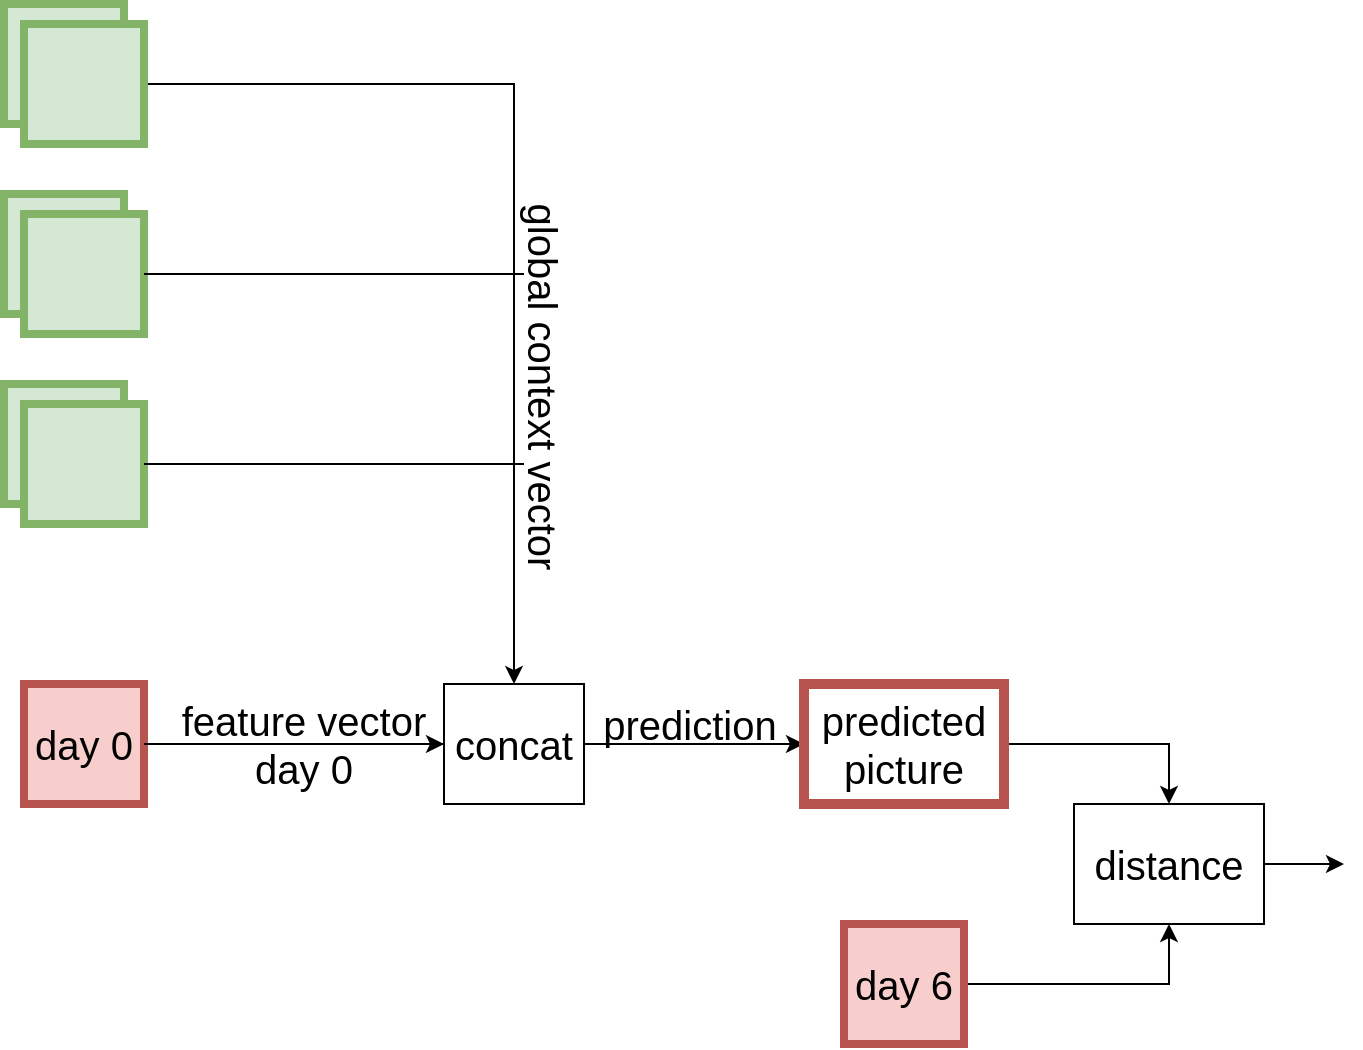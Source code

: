<mxfile version="11.0.7" type="device"><diagram id="3YgThkYbq3kzsabTnj2f" name="Page-1"><mxGraphModel dx="1038" dy="550" grid="1" gridSize="10" guides="1" tooltips="1" connect="1" arrows="1" fold="1" page="1" pageScale="1" pageWidth="827" pageHeight="1169" math="0" shadow="0"><root><mxCell id="0"/><mxCell id="1" parent="0"/><mxCell id="VFIC_xumiqxt_rvw1rjo-1" value="" style="rounded=0;whiteSpace=wrap;html=1;fillColor=#d5e8d4;strokeColor=#82b366;strokeWidth=4;" parent="1" vertex="1"><mxGeometry x="70" y="70" width="60" height="60" as="geometry"/></mxCell><mxCell id="VFIC_xumiqxt_rvw1rjo-41" style="edgeStyle=orthogonalEdgeStyle;rounded=0;orthogonalLoop=1;jettySize=auto;html=1;entryX=0.5;entryY=0;entryDx=0;entryDy=0;startArrow=none;startFill=0;endArrow=classic;endFill=1;exitX=1;exitY=0.5;exitDx=0;exitDy=0;" parent="1" source="VFIC_xumiqxt_rvw1rjo-2" target="VFIC_xumiqxt_rvw1rjo-27" edge="1"><mxGeometry relative="1" as="geometry"><mxPoint x="150" y="110" as="sourcePoint"/></mxGeometry></mxCell><mxCell id="VFIC_xumiqxt_rvw1rjo-2" value="" style="rounded=0;whiteSpace=wrap;html=1;fillColor=#d5e8d4;strokeColor=#82b366;strokeWidth=4;" parent="1" vertex="1"><mxGeometry x="80" y="80" width="60" height="60" as="geometry"/></mxCell><mxCell id="VFIC_xumiqxt_rvw1rjo-3" value="" style="rounded=0;whiteSpace=wrap;html=1;fillColor=#d5e8d4;strokeColor=#82b366;strokeWidth=4;" parent="1" vertex="1"><mxGeometry x="70" y="165" width="60" height="60" as="geometry"/></mxCell><mxCell id="VFIC_xumiqxt_rvw1rjo-4" value="" style="rounded=0;whiteSpace=wrap;html=1;fillColor=#d5e8d4;strokeColor=#82b366;strokeWidth=4;" parent="1" vertex="1"><mxGeometry x="80" y="175" width="60" height="60" as="geometry"/></mxCell><mxCell id="VFIC_xumiqxt_rvw1rjo-5" value="" style="rounded=0;whiteSpace=wrap;html=1;fillColor=#d5e8d4;strokeColor=#82b366;strokeWidth=4;" parent="1" vertex="1"><mxGeometry x="70" y="260" width="60" height="60" as="geometry"/></mxCell><mxCell id="VFIC_xumiqxt_rvw1rjo-6" value="" style="rounded=0;whiteSpace=wrap;html=1;fillColor=#d5e8d4;strokeColor=#82b366;strokeWidth=4;" parent="1" vertex="1"><mxGeometry x="80" y="270" width="60" height="60" as="geometry"/></mxCell><mxCell id="VFIC_xumiqxt_rvw1rjo-39" style="edgeStyle=orthogonalEdgeStyle;rounded=0;orthogonalLoop=1;jettySize=auto;html=1;exitX=1;exitY=0.5;exitDx=0;exitDy=0;entryX=0;entryY=0.5;entryDx=0;entryDy=0;endArrow=classic;endFill=1;startArrow=none;startFill=0;" parent="1" source="VFIC_xumiqxt_rvw1rjo-8" target="VFIC_xumiqxt_rvw1rjo-27" edge="1"><mxGeometry relative="1" as="geometry"/></mxCell><mxCell id="VFIC_xumiqxt_rvw1rjo-8" value="&lt;font style=&quot;font-size: 20px&quot;&gt;day 0&lt;br&gt;&lt;/font&gt;" style="rounded=0;whiteSpace=wrap;html=1;fillColor=#f8cecc;strokeColor=#b85450;strokeWidth=4;" parent="1" vertex="1"><mxGeometry x="80" y="410" width="60" height="60" as="geometry"/></mxCell><mxCell id="VFIC_xumiqxt_rvw1rjo-13" value="" style="endArrow=none;html=1;entryX=1;entryY=0.5;entryDx=0;entryDy=0;" parent="1" target="VFIC_xumiqxt_rvw1rjo-4" edge="1"><mxGeometry width="50" height="50" relative="1" as="geometry"><mxPoint x="330" y="205" as="sourcePoint"/><mxPoint x="160" y="205" as="targetPoint"/></mxGeometry></mxCell><mxCell id="VFIC_xumiqxt_rvw1rjo-15" value="" style="endArrow=none;html=1;entryX=1;entryY=0.5;entryDx=0;entryDy=0;" parent="1" target="VFIC_xumiqxt_rvw1rjo-6" edge="1"><mxGeometry width="50" height="50" relative="1" as="geometry"><mxPoint x="330" y="300" as="sourcePoint"/><mxPoint x="145" y="300" as="targetPoint"/></mxGeometry></mxCell><mxCell id="VFIC_xumiqxt_rvw1rjo-16" value="" style="endArrow=none;html=1;entryX=1;entryY=0.5;entryDx=0;entryDy=0;" parent="1" target="VFIC_xumiqxt_rvw1rjo-8" edge="1"><mxGeometry width="50" height="50" relative="1" as="geometry"><mxPoint x="340" y="440" as="sourcePoint"/><mxPoint x="120" y="490" as="targetPoint"/></mxGeometry></mxCell><mxCell id="VFIC_xumiqxt_rvw1rjo-23" value="&lt;font style=&quot;font-size: 20px&quot;&gt;feature vector day 0&lt;/font&gt;" style="text;html=1;strokeColor=none;fillColor=none;align=center;verticalAlign=middle;whiteSpace=wrap;rounded=0;" parent="1" vertex="1"><mxGeometry x="150" y="430" width="140" height="20" as="geometry"/></mxCell><mxCell id="VFIC_xumiqxt_rvw1rjo-24" value="&lt;font style=&quot;font-size: 20px&quot;&gt;global context vector&lt;/font&gt;&lt;br&gt;" style="text;html=1;strokeColor=none;fillColor=none;align=center;verticalAlign=middle;whiteSpace=wrap;rounded=0;rotation=90;" parent="1" vertex="1"><mxGeometry x="217.5" y="251" width="245" height="20" as="geometry"/></mxCell><mxCell id="VFIC_xumiqxt_rvw1rjo-44" style="edgeStyle=orthogonalEdgeStyle;rounded=0;orthogonalLoop=1;jettySize=auto;html=1;exitX=1;exitY=0.5;exitDx=0;exitDy=0;entryX=0;entryY=0.5;entryDx=0;entryDy=0;startArrow=none;startFill=0;endArrow=classic;endFill=1;" parent="1" source="VFIC_xumiqxt_rvw1rjo-27" target="VFIC_xumiqxt_rvw1rjo-30" edge="1"><mxGeometry relative="1" as="geometry"/></mxCell><mxCell id="VFIC_xumiqxt_rvw1rjo-27" value="&lt;span style=&quot;font-size: 20px&quot;&gt;concat&lt;/span&gt;" style="rounded=0;whiteSpace=wrap;html=1;" parent="1" vertex="1"><mxGeometry x="290" y="410" width="70" height="60" as="geometry"/></mxCell><mxCell id="VFIC_xumiqxt_rvw1rjo-37" style="edgeStyle=orthogonalEdgeStyle;rounded=0;orthogonalLoop=1;jettySize=auto;html=1;exitX=1;exitY=0.5;exitDx=0;exitDy=0;entryX=0.5;entryY=0;entryDx=0;entryDy=0;endArrow=classic;endFill=1;" parent="1" source="VFIC_xumiqxt_rvw1rjo-30" target="VFIC_xumiqxt_rvw1rjo-36" edge="1"><mxGeometry relative="1" as="geometry"/></mxCell><mxCell id="VFIC_xumiqxt_rvw1rjo-30" value="&lt;span style=&quot;font-size: 20px&quot;&gt;predicted picture&lt;/span&gt;" style="rounded=0;whiteSpace=wrap;html=1;fillColor=#FFFFFF;strokeColor=#b85450;strokeWidth=5;" parent="1" vertex="1"><mxGeometry x="470" y="410" width="100" height="60" as="geometry"/></mxCell><mxCell id="VFIC_xumiqxt_rvw1rjo-38" style="edgeStyle=orthogonalEdgeStyle;rounded=0;orthogonalLoop=1;jettySize=auto;html=1;exitX=1;exitY=0.5;exitDx=0;exitDy=0;entryX=0.5;entryY=1;entryDx=0;entryDy=0;endArrow=classic;endFill=1;" parent="1" source="VFIC_xumiqxt_rvw1rjo-31" target="VFIC_xumiqxt_rvw1rjo-36" edge="1"><mxGeometry relative="1" as="geometry"/></mxCell><mxCell id="VFIC_xumiqxt_rvw1rjo-31" value="&lt;font style=&quot;font-size: 20px&quot;&gt;day 6&lt;/font&gt;" style="rounded=0;whiteSpace=wrap;html=1;fillColor=#f8cecc;strokeColor=#b85450;strokeWidth=4;" parent="1" vertex="1"><mxGeometry x="490" y="530" width="60" height="60" as="geometry"/></mxCell><mxCell id="VFIC_xumiqxt_rvw1rjo-36" value="&lt;span style=&quot;font-size: 20px&quot;&gt;distance&lt;/span&gt;" style="rounded=0;whiteSpace=wrap;html=1;" parent="1" vertex="1"><mxGeometry x="605" y="470" width="95" height="60" as="geometry"/></mxCell><mxCell id="VFIC_xumiqxt_rvw1rjo-43" value="&lt;font style=&quot;font-size: 20px&quot;&gt;prediction&lt;/font&gt;" style="text;html=1;strokeColor=none;fillColor=none;align=center;verticalAlign=middle;whiteSpace=wrap;rounded=0;" parent="1" vertex="1"><mxGeometry x="362.5" y="420" width="100" height="20" as="geometry"/></mxCell><mxCell id="VFIC_xumiqxt_rvw1rjo-45" value="" style="endArrow=classic;html=1;exitX=1;exitY=0.5;exitDx=0;exitDy=0;" parent="1" source="VFIC_xumiqxt_rvw1rjo-36" edge="1"><mxGeometry width="50" height="50" relative="1" as="geometry"><mxPoint x="70" y="660" as="sourcePoint"/><mxPoint x="740" y="500" as="targetPoint"/></mxGeometry></mxCell></root></mxGraphModel></diagram><diagram name="Copy of Page-1" id="ef-edrRaP3L0Wd9kn8tx"><mxGraphModel dx="1010" dy="550" grid="1" gridSize="10" guides="1" tooltips="1" connect="1" arrows="1" fold="1" page="1" pageScale="1" pageWidth="827" pageHeight="1169" math="0" shadow="0"><root><mxCell id="HzVwzIG55QECCnLGwMGy-0"/><mxCell id="HzVwzIG55QECCnLGwMGy-1" parent="HzVwzIG55QECCnLGwMGy-0"/><mxCell id="HzVwzIG55QECCnLGwMGy-2" value="&lt;font style=&quot;font-size: 18px&quot;&gt;post&lt;sub&gt;i&lt;/sub&gt;&lt;/font&gt;" style="rounded=0;whiteSpace=wrap;html=1;fillColor=#d5e8d4;strokeColor=#82b366;strokeWidth=4;" parent="HzVwzIG55QECCnLGwMGy-1" vertex="1"><mxGeometry x="70" y="240" width="60" height="60" as="geometry"/></mxCell><mxCell id="HzVwzIG55QECCnLGwMGy-3" style="edgeStyle=orthogonalEdgeStyle;rounded=0;orthogonalLoop=1;jettySize=auto;html=1;entryX=0.5;entryY=0;entryDx=0;entryDy=0;startArrow=none;startFill=0;endArrow=classic;endFill=1;exitX=1;exitY=0.5;exitDx=0;exitDy=0;" parent="HzVwzIG55QECCnLGwMGy-1" source="HzVwzIG55QECCnLGwMGy-4" target="HzVwzIG55QECCnLGwMGy-17" edge="1"><mxGeometry relative="1" as="geometry"><mxPoint x="150" y="110" as="sourcePoint"/><Array as="points"><mxPoint x="130" y="240"/><mxPoint x="330" y="240"/><mxPoint x="330" y="330"/></Array></mxGeometry></mxCell><mxCell id="HzVwzIG55QECCnLGwMGy-4" value="&lt;font style=&quot;font-size: 18px&quot;&gt;pre&lt;sub&gt;i&lt;/sub&gt;&lt;/font&gt;" style="rounded=0;whiteSpace=wrap;html=1;fillColor=#d5e8d4;strokeColor=#82b366;strokeWidth=4;" parent="HzVwzIG55QECCnLGwMGy-1" vertex="1"><mxGeometry x="70" y="180" width="60" height="60" as="geometry"/></mxCell><mxCell id="HzVwzIG55QECCnLGwMGy-9" style="edgeStyle=orthogonalEdgeStyle;rounded=0;orthogonalLoop=1;jettySize=auto;html=1;exitX=1;exitY=0.5;exitDx=0;exitDy=0;entryX=0;entryY=0.5;entryDx=0;entryDy=0;endArrow=classic;endFill=1;startArrow=none;startFill=0;" parent="HzVwzIG55QECCnLGwMGy-1" source="HzVwzIG55QECCnLGwMGy-10" target="HzVwzIG55QECCnLGwMGy-17" edge="1"><mxGeometry relative="1" as="geometry"/></mxCell><mxCell id="HzVwzIG55QECCnLGwMGy-10" value="&lt;font style=&quot;font-size: 20px&quot;&gt;day 0&lt;br&gt;&lt;/font&gt;" style="rounded=0;whiteSpace=wrap;html=1;fillColor=#f8cecc;strokeColor=#b85450;strokeWidth=4;" parent="HzVwzIG55QECCnLGwMGy-1" vertex="1"><mxGeometry x="70" y="330" width="60" height="60" as="geometry"/></mxCell><mxCell id="HzVwzIG55QECCnLGwMGy-13" value="" style="endArrow=none;html=1;entryX=1;entryY=0.5;entryDx=0;entryDy=0;" parent="HzVwzIG55QECCnLGwMGy-1" target="HzVwzIG55QECCnLGwMGy-10" edge="1"><mxGeometry width="50" height="50" relative="1" as="geometry"><mxPoint x="340" y="360" as="sourcePoint"/><mxPoint x="120" y="410" as="targetPoint"/></mxGeometry></mxCell><mxCell id="HzVwzIG55QECCnLGwMGy-14" value="&lt;font style=&quot;font-size: 20px&quot;&gt;feature vector day 1&lt;/font&gt;" style="text;html=1;strokeColor=none;fillColor=none;align=center;verticalAlign=middle;whiteSpace=wrap;rounded=0;" parent="HzVwzIG55QECCnLGwMGy-1" vertex="1"><mxGeometry x="150" y="350" width="140" height="20" as="geometry"/></mxCell><mxCell id="HzVwzIG55QECCnLGwMGy-15" value="&lt;font style=&quot;font-size: 20px&quot;&gt;global context&lt;/font&gt;&lt;br&gt;" style="text;html=1;strokeColor=none;fillColor=none;align=center;verticalAlign=middle;whiteSpace=wrap;rounded=0;rotation=0;" parent="HzVwzIG55QECCnLGwMGy-1" vertex="1"><mxGeometry x="90" y="215" width="245" height="20" as="geometry"/></mxCell><mxCell id="HzVwzIG55QECCnLGwMGy-16" style="edgeStyle=orthogonalEdgeStyle;rounded=0;orthogonalLoop=1;jettySize=auto;html=1;exitX=1;exitY=0.5;exitDx=0;exitDy=0;entryX=0;entryY=0.5;entryDx=0;entryDy=0;startArrow=none;startFill=0;endArrow=classic;endFill=1;" parent="HzVwzIG55QECCnLGwMGy-1" source="HzVwzIG55QECCnLGwMGy-17" target="HzVwzIG55QECCnLGwMGy-19" edge="1"><mxGeometry relative="1" as="geometry"/></mxCell><mxCell id="HzVwzIG55QECCnLGwMGy-17" value="&lt;span style=&quot;font-size: 20px&quot;&gt;concat&lt;/span&gt;" style="rounded=0;whiteSpace=wrap;html=1;" parent="HzVwzIG55QECCnLGwMGy-1" vertex="1"><mxGeometry x="290" y="330" width="70" height="60" as="geometry"/></mxCell><mxCell id="HzVwzIG55QECCnLGwMGy-18" style="edgeStyle=orthogonalEdgeStyle;rounded=0;orthogonalLoop=1;jettySize=auto;html=1;exitX=1;exitY=0.5;exitDx=0;exitDy=0;entryX=0.5;entryY=0;entryDx=0;entryDy=0;endArrow=classic;endFill=1;" parent="HzVwzIG55QECCnLGwMGy-1" source="HzVwzIG55QECCnLGwMGy-19" target="HzVwzIG55QECCnLGwMGy-22" edge="1"><mxGeometry relative="1" as="geometry"/></mxCell><mxCell id="HzVwzIG55QECCnLGwMGy-19" value="&lt;span style=&quot;font-size: 20px&quot;&gt;predicted picture&lt;/span&gt;" style="rounded=0;whiteSpace=wrap;html=1;fillColor=#FFFFFF;strokeColor=#b85450;strokeWidth=5;" parent="HzVwzIG55QECCnLGwMGy-1" vertex="1"><mxGeometry x="470" y="330" width="100" height="60" as="geometry"/></mxCell><mxCell id="HzVwzIG55QECCnLGwMGy-22" value="&lt;span style=&quot;font-size: 20px&quot;&gt;distance&lt;/span&gt;" style="rounded=0;whiteSpace=wrap;html=1;" parent="HzVwzIG55QECCnLGwMGy-1" vertex="1"><mxGeometry x="605" y="410" width="95" height="60" as="geometry"/></mxCell><mxCell id="HzVwzIG55QECCnLGwMGy-23" value="&lt;font style=&quot;font-size: 20px&quot;&gt;prediction&lt;/font&gt;" style="text;html=1;strokeColor=none;fillColor=none;align=center;verticalAlign=middle;whiteSpace=wrap;rounded=0;" parent="HzVwzIG55QECCnLGwMGy-1" vertex="1"><mxGeometry x="362.5" y="340" width="100" height="20" as="geometry"/></mxCell><mxCell id="HzVwzIG55QECCnLGwMGy-24" value="" style="endArrow=classic;html=1;exitX=1;exitY=0.5;exitDx=0;exitDy=0;" parent="HzVwzIG55QECCnLGwMGy-1" source="HzVwzIG55QECCnLGwMGy-22" edge="1"><mxGeometry width="50" height="50" relative="1" as="geometry"><mxPoint x="70" y="660" as="sourcePoint"/><mxPoint x="760" y="440" as="targetPoint"/></mxGeometry></mxCell><mxCell id="HzVwzIG55QECCnLGwMGy-68" value="" style="group" parent="HzVwzIG55QECCnLGwMGy-1" vertex="1" connectable="0"><mxGeometry x="70" y="470" width="505" height="360" as="geometry"/></mxCell><mxCell id="HzVwzIG55QECCnLGwMGy-52" value="&lt;font style=&quot;font-size: 18px&quot;&gt;post&lt;/font&gt;" style="rounded=0;whiteSpace=wrap;html=1;fillColor=#d5e8d4;strokeColor=#82b366;strokeWidth=4;" parent="HzVwzIG55QECCnLGwMGy-68" vertex="1"><mxGeometry y="60" width="60" height="60" as="geometry"/></mxCell><mxCell id="HzVwzIG55QECCnLGwMGy-55" value="&lt;span&gt;&lt;font style=&quot;font-size: 18px&quot;&gt;pre&lt;/font&gt;&lt;/span&gt;" style="rounded=0;whiteSpace=wrap;html=1;fillColor=#d5e8d4;strokeColor=#82b366;strokeWidth=4;" parent="HzVwzIG55QECCnLGwMGy-68" vertex="1"><mxGeometry y="135" width="60" height="60" as="geometry"/></mxCell><mxCell id="HzVwzIG55QECCnLGwMGy-56" value="&lt;span&gt;&lt;font style=&quot;font-size: 18px&quot;&gt;post&lt;/font&gt;&lt;/span&gt;" style="rounded=0;whiteSpace=wrap;html=1;fillColor=#d5e8d4;strokeColor=#82b366;strokeWidth=4;" parent="HzVwzIG55QECCnLGwMGy-68" vertex="1"><mxGeometry y="195" width="60" height="60" as="geometry"/></mxCell><mxCell id="HzVwzIG55QECCnLGwMGy-58" value="&lt;font style=&quot;font-size: 20px&quot;&gt;day 6&lt;br&gt;&lt;/font&gt;" style="rounded=0;whiteSpace=wrap;html=1;fillColor=#f8cecc;strokeColor=#b85450;strokeWidth=4;" parent="HzVwzIG55QECCnLGwMGy-68" vertex="1"><mxGeometry y="300" width="60" height="60" as="geometry"/></mxCell><mxCell id="HzVwzIG55QECCnLGwMGy-59" value="" style="endArrow=none;html=1;entryX=1;entryY=0.5;entryDx=0;entryDy=0;" parent="HzVwzIG55QECCnLGwMGy-68" target="HzVwzIG55QECCnLGwMGy-58" edge="1"><mxGeometry width="50" height="50" relative="1" as="geometry"><mxPoint x="270" y="330" as="sourcePoint"/><mxPoint x="50" y="380" as="targetPoint"/></mxGeometry></mxCell><mxCell id="HzVwzIG55QECCnLGwMGy-60" value="&lt;font style=&quot;font-size: 20px&quot;&gt;feature vector day 1&lt;/font&gt;" style="text;html=1;strokeColor=none;fillColor=none;align=center;verticalAlign=middle;whiteSpace=wrap;rounded=0;" parent="HzVwzIG55QECCnLGwMGy-68" vertex="1"><mxGeometry x="80" y="320" width="140" height="20" as="geometry"/></mxCell><mxCell id="HzVwzIG55QECCnLGwMGy-61" value="&lt;font style=&quot;font-size: 20px&quot;&gt;global context&lt;/font&gt;&lt;br&gt;" style="text;html=1;strokeColor=none;fillColor=none;align=center;verticalAlign=middle;whiteSpace=wrap;rounded=0;rotation=90;" parent="HzVwzIG55QECCnLGwMGy-68" vertex="1"><mxGeometry x="150" y="175" width="245" height="20" as="geometry"/></mxCell><mxCell id="HzVwzIG55QECCnLGwMGy-63" value="&lt;span style=&quot;font-size: 20px&quot;&gt;concat&lt;/span&gt;" style="rounded=0;whiteSpace=wrap;html=1;" parent="HzVwzIG55QECCnLGwMGy-68" vertex="1"><mxGeometry x="220" y="300" width="70" height="60" as="geometry"/></mxCell><mxCell id="HzVwzIG55QECCnLGwMGy-53" style="edgeStyle=orthogonalEdgeStyle;rounded=0;orthogonalLoop=1;jettySize=auto;html=1;entryX=0.5;entryY=0;entryDx=0;entryDy=0;startArrow=none;startFill=0;endArrow=classic;endFill=1;exitX=1;exitY=0.5;exitDx=0;exitDy=0;" parent="HzVwzIG55QECCnLGwMGy-68" source="HzVwzIG55QECCnLGwMGy-54" target="HzVwzIG55QECCnLGwMGy-63" edge="1"><mxGeometry relative="1" as="geometry"><mxPoint x="80" y="80" as="sourcePoint"/><Array as="points"><mxPoint x="60" y="60"/><mxPoint x="260" y="60"/><mxPoint x="260" y="300"/></Array></mxGeometry></mxCell><mxCell id="HzVwzIG55QECCnLGwMGy-57" style="edgeStyle=orthogonalEdgeStyle;rounded=0;orthogonalLoop=1;jettySize=auto;html=1;exitX=1;exitY=0.5;exitDx=0;exitDy=0;entryX=0;entryY=0.5;entryDx=0;entryDy=0;endArrow=classic;endFill=1;startArrow=none;startFill=0;" parent="HzVwzIG55QECCnLGwMGy-68" source="HzVwzIG55QECCnLGwMGy-58" target="HzVwzIG55QECCnLGwMGy-63" edge="1"><mxGeometry relative="1" as="geometry"/></mxCell><mxCell id="HzVwzIG55QECCnLGwMGy-64" value="&lt;span style=&quot;font-size: 20px&quot;&gt;predicted own future&lt;/span&gt;" style="rounded=0;whiteSpace=wrap;html=1;fillColor=#FFFFFF;strokeColor=#b85450;strokeWidth=5;" parent="HzVwzIG55QECCnLGwMGy-68" vertex="1"><mxGeometry x="400" y="300" width="105" height="60" as="geometry"/></mxCell><mxCell id="HzVwzIG55QECCnLGwMGy-62" style="edgeStyle=orthogonalEdgeStyle;rounded=0;orthogonalLoop=1;jettySize=auto;html=1;exitX=1;exitY=0.5;exitDx=0;exitDy=0;entryX=0;entryY=0.5;entryDx=0;entryDy=0;startArrow=none;startFill=0;endArrow=classic;endFill=1;" parent="HzVwzIG55QECCnLGwMGy-68" source="HzVwzIG55QECCnLGwMGy-63" target="HzVwzIG55QECCnLGwMGy-64" edge="1"><mxGeometry relative="1" as="geometry"/></mxCell><mxCell id="HzVwzIG55QECCnLGwMGy-65" value="&lt;font style=&quot;font-size: 20px&quot;&gt;prediction&lt;/font&gt;" style="text;html=1;strokeColor=none;fillColor=none;align=center;verticalAlign=middle;whiteSpace=wrap;rounded=0;" parent="HzVwzIG55QECCnLGwMGy-68" vertex="1"><mxGeometry x="292.5" y="310" width="100" height="20" as="geometry"/></mxCell><mxCell id="HzVwzIG55QECCnLGwMGy-66" style="edgeStyle=none;rounded=0;orthogonalLoop=1;jettySize=auto;html=1;exitX=1;exitY=0.5;exitDx=0;exitDy=0;endArrow=none;endFill=0;" parent="HzVwzIG55QECCnLGwMGy-68" edge="1"><mxGeometry relative="1" as="geometry"><mxPoint x="260" y="195" as="targetPoint"/><mxPoint x="59.952" y="195.143" as="sourcePoint"/></mxGeometry></mxCell><mxCell id="HzVwzIG55QECCnLGwMGy-67" value="&lt;span&gt;&lt;font style=&quot;font-size: 18px&quot;&gt;post&lt;/font&gt;&lt;/span&gt;" style="rounded=0;whiteSpace=wrap;html=1;fillColor=#d5e8d4;strokeColor=#82b366;strokeWidth=4;" parent="HzVwzIG55QECCnLGwMGy-68" vertex="1"><mxGeometry y="135" width="60" height="60" as="geometry"/></mxCell><mxCell id="HzVwzIG55QECCnLGwMGy-54" value="&lt;span&gt;&lt;font style=&quot;font-size: 18px&quot;&gt;post&lt;/font&gt;&lt;/span&gt;&lt;br&gt;" style="rounded=0;whiteSpace=wrap;html=1;fillColor=#d5e8d4;strokeColor=#82b366;strokeWidth=4;" parent="HzVwzIG55QECCnLGwMGy-68" vertex="1"><mxGeometry width="60" height="60" as="geometry"/></mxCell><mxCell id="HzVwzIG55QECCnLGwMGy-70" style="edgeStyle=none;rounded=0;orthogonalLoop=1;jettySize=auto;html=1;exitX=1;exitY=0.5;exitDx=0;exitDy=0;entryX=0.5;entryY=1;entryDx=0;entryDy=0;endArrow=classic;endFill=1;" parent="HzVwzIG55QECCnLGwMGy-1" source="HzVwzIG55QECCnLGwMGy-64" target="HzVwzIG55QECCnLGwMGy-22" edge="1"><mxGeometry relative="1" as="geometry"><Array as="points"><mxPoint x="652" y="800"/></Array></mxGeometry></mxCell><mxCell id="dErXi1Qaj5uxRPdu64py-0" value="" style="rounded=0;whiteSpace=wrap;html=1;" vertex="1" parent="HzVwzIG55QECCnLGwMGy-1"><mxGeometry x="70" y="850" width="120" height="60" as="geometry"/></mxCell></root></mxGraphModel></diagram><diagram name="Copy of Copy of Page-1" id="fBC6asbUWTOG9UFsf17h"><mxGraphModel dx="1010" dy="550" grid="1" gridSize="10" guides="1" tooltips="1" connect="1" arrows="1" fold="1" page="1" pageScale="1" pageWidth="827" pageHeight="1169" math="0" shadow="0"><root><mxCell id="E5jPub7s_5N6HjLCSmff-0"/><mxCell id="E5jPub7s_5N6HjLCSmff-1" parent="E5jPub7s_5N6HjLCSmff-0"/><mxCell id="E5jPub7s_5N6HjLCSmff-2" value="&lt;font style=&quot;font-size: 18px&quot;&gt;post&lt;sub&gt;i&lt;/sub&gt;&lt;/font&gt;" style="rounded=0;whiteSpace=wrap;html=1;fillColor=#d5e8d4;strokeColor=#82b366;strokeWidth=4;" vertex="1" parent="E5jPub7s_5N6HjLCSmff-1"><mxGeometry x="70" y="240" width="60" height="60" as="geometry"/></mxCell><mxCell id="E5jPub7s_5N6HjLCSmff-3" style="edgeStyle=orthogonalEdgeStyle;rounded=0;orthogonalLoop=1;jettySize=auto;html=1;entryX=0.5;entryY=0;entryDx=0;entryDy=0;startArrow=none;startFill=0;endArrow=classic;endFill=1;exitX=1;exitY=0.5;exitDx=0;exitDy=0;" edge="1" parent="E5jPub7s_5N6HjLCSmff-1" source="E5jPub7s_5N6HjLCSmff-4" target="E5jPub7s_5N6HjLCSmff-11"><mxGeometry relative="1" as="geometry"><mxPoint x="150" y="110" as="sourcePoint"/><Array as="points"><mxPoint x="130" y="240"/><mxPoint x="330" y="240"/><mxPoint x="330" y="330"/></Array></mxGeometry></mxCell><mxCell id="E5jPub7s_5N6HjLCSmff-4" value="&lt;font style=&quot;font-size: 18px&quot;&gt;pre&lt;sub&gt;i&lt;/sub&gt;&lt;/font&gt;" style="rounded=0;whiteSpace=wrap;html=1;fillColor=#d5e8d4;strokeColor=#82b366;strokeWidth=4;" vertex="1" parent="E5jPub7s_5N6HjLCSmff-1"><mxGeometry x="70" y="180" width="60" height="60" as="geometry"/></mxCell><mxCell id="E5jPub7s_5N6HjLCSmff-5" style="edgeStyle=orthogonalEdgeStyle;rounded=0;orthogonalLoop=1;jettySize=auto;html=1;exitX=1;exitY=0.5;exitDx=0;exitDy=0;entryX=0;entryY=0.5;entryDx=0;entryDy=0;endArrow=classic;endFill=1;startArrow=none;startFill=0;" edge="1" parent="E5jPub7s_5N6HjLCSmff-1" source="E5jPub7s_5N6HjLCSmff-6" target="E5jPub7s_5N6HjLCSmff-11"><mxGeometry relative="1" as="geometry"/></mxCell><mxCell id="E5jPub7s_5N6HjLCSmff-6" value="&lt;font style=&quot;font-size: 20px&quot;&gt;day 0&lt;br&gt;&lt;/font&gt;" style="rounded=0;whiteSpace=wrap;html=1;fillColor=#f8cecc;strokeColor=#b85450;strokeWidth=4;" vertex="1" parent="E5jPub7s_5N6HjLCSmff-1"><mxGeometry x="70" y="330" width="60" height="60" as="geometry"/></mxCell><mxCell id="E5jPub7s_5N6HjLCSmff-7" value="" style="endArrow=none;html=1;entryX=1;entryY=0.5;entryDx=0;entryDy=0;" edge="1" parent="E5jPub7s_5N6HjLCSmff-1" target="E5jPub7s_5N6HjLCSmff-6"><mxGeometry width="50" height="50" relative="1" as="geometry"><mxPoint x="340" y="360" as="sourcePoint"/><mxPoint x="120" y="410" as="targetPoint"/></mxGeometry></mxCell><mxCell id="E5jPub7s_5N6HjLCSmff-8" value="&lt;font style=&quot;font-size: 20px&quot;&gt;feature vector day 1&lt;/font&gt;" style="text;html=1;strokeColor=none;fillColor=none;align=center;verticalAlign=middle;whiteSpace=wrap;rounded=0;" vertex="1" parent="E5jPub7s_5N6HjLCSmff-1"><mxGeometry x="150" y="350" width="140" height="20" as="geometry"/></mxCell><mxCell id="E5jPub7s_5N6HjLCSmff-9" value="&lt;font style=&quot;font-size: 20px&quot;&gt;global context&lt;/font&gt;&lt;br&gt;" style="text;html=1;strokeColor=none;fillColor=none;align=center;verticalAlign=middle;whiteSpace=wrap;rounded=0;rotation=0;" vertex="1" parent="E5jPub7s_5N6HjLCSmff-1"><mxGeometry x="90" y="215" width="245" height="20" as="geometry"/></mxCell><mxCell id="E5jPub7s_5N6HjLCSmff-10" style="edgeStyle=orthogonalEdgeStyle;rounded=0;orthogonalLoop=1;jettySize=auto;html=1;exitX=1;exitY=0.5;exitDx=0;exitDy=0;entryX=0;entryY=0.5;entryDx=0;entryDy=0;startArrow=none;startFill=0;endArrow=classic;endFill=1;" edge="1" parent="E5jPub7s_5N6HjLCSmff-1" source="E5jPub7s_5N6HjLCSmff-11" target="E5jPub7s_5N6HjLCSmff-13"><mxGeometry relative="1" as="geometry"/></mxCell><mxCell id="E5jPub7s_5N6HjLCSmff-11" value="&lt;span style=&quot;font-size: 20px&quot;&gt;concat&lt;/span&gt;" style="rounded=0;whiteSpace=wrap;html=1;" vertex="1" parent="E5jPub7s_5N6HjLCSmff-1"><mxGeometry x="290" y="330" width="70" height="60" as="geometry"/></mxCell><mxCell id="E5jPub7s_5N6HjLCSmff-12" style="edgeStyle=orthogonalEdgeStyle;rounded=0;orthogonalLoop=1;jettySize=auto;html=1;exitX=1;exitY=0.5;exitDx=0;exitDy=0;entryX=0.5;entryY=0;entryDx=0;entryDy=0;endArrow=classic;endFill=1;" edge="1" parent="E5jPub7s_5N6HjLCSmff-1" source="E5jPub7s_5N6HjLCSmff-13" target="E5jPub7s_5N6HjLCSmff-14"><mxGeometry relative="1" as="geometry"/></mxCell><mxCell id="E5jPub7s_5N6HjLCSmff-13" value="&lt;span style=&quot;font-size: 20px&quot;&gt;predicted picture&lt;/span&gt;" style="rounded=0;whiteSpace=wrap;html=1;fillColor=#FFFFFF;strokeColor=#b85450;strokeWidth=5;" vertex="1" parent="E5jPub7s_5N6HjLCSmff-1"><mxGeometry x="470" y="330" width="100" height="60" as="geometry"/></mxCell><mxCell id="E5jPub7s_5N6HjLCSmff-14" value="&lt;span style=&quot;font-size: 20px&quot;&gt;distance&lt;/span&gt;" style="rounded=0;whiteSpace=wrap;html=1;" vertex="1" parent="E5jPub7s_5N6HjLCSmff-1"><mxGeometry x="605" y="410" width="95" height="60" as="geometry"/></mxCell><mxCell id="E5jPub7s_5N6HjLCSmff-15" value="&lt;font style=&quot;font-size: 20px&quot;&gt;prediction&lt;/font&gt;" style="text;html=1;strokeColor=none;fillColor=none;align=center;verticalAlign=middle;whiteSpace=wrap;rounded=0;" vertex="1" parent="E5jPub7s_5N6HjLCSmff-1"><mxGeometry x="362.5" y="340" width="100" height="20" as="geometry"/></mxCell><mxCell id="E5jPub7s_5N6HjLCSmff-16" value="" style="endArrow=classic;html=1;exitX=1;exitY=0.5;exitDx=0;exitDy=0;" edge="1" parent="E5jPub7s_5N6HjLCSmff-1" source="E5jPub7s_5N6HjLCSmff-14"><mxGeometry width="50" height="50" relative="1" as="geometry"><mxPoint x="70" y="660" as="sourcePoint"/><mxPoint x="760" y="440" as="targetPoint"/></mxGeometry></mxCell><mxCell id="E5jPub7s_5N6HjLCSmff-17" value="" style="group" vertex="1" connectable="0" parent="E5jPub7s_5N6HjLCSmff-1"><mxGeometry x="65" y="465" width="505" height="360" as="geometry"/></mxCell><mxCell id="E5jPub7s_5N6HjLCSmff-18" value="&lt;font style=&quot;font-size: 18px&quot;&gt;post&lt;/font&gt;&lt;span&gt;1&lt;/span&gt;" style="rounded=0;whiteSpace=wrap;html=1;fillColor=#d5e8d4;strokeColor=#82b366;strokeWidth=4;" vertex="1" parent="E5jPub7s_5N6HjLCSmff-17"><mxGeometry y="10" width="60" height="60" as="geometry"/></mxCell><mxCell id="E5jPub7s_5N6HjLCSmff-19" value="&lt;span&gt;&lt;font style=&quot;font-size: 18px&quot;&gt;pre&lt;/font&gt;&lt;/span&gt;" style="rounded=0;whiteSpace=wrap;html=1;fillColor=#d5e8d4;strokeColor=#82b366;strokeWidth=4;" vertex="1" parent="E5jPub7s_5N6HjLCSmff-17"><mxGeometry y="85" width="60" height="60" as="geometry"/></mxCell><mxCell id="E5jPub7s_5N6HjLCSmff-20" value="&lt;font style=&quot;font-size: 18px&quot;&gt;post&lt;sub&gt;2&lt;/sub&gt;&lt;/font&gt;" style="rounded=0;whiteSpace=wrap;html=1;fillColor=#d5e8d4;strokeColor=#82b366;strokeWidth=4;" vertex="1" parent="E5jPub7s_5N6HjLCSmff-17"><mxGeometry y="145" width="60" height="60" as="geometry"/></mxCell><mxCell id="E5jPub7s_5N6HjLCSmff-21" value="&lt;font style=&quot;font-size: 20px&quot;&gt;day 6&lt;br&gt;&lt;/font&gt;" style="rounded=0;whiteSpace=wrap;html=1;fillColor=#f8cecc;strokeColor=#b85450;strokeWidth=4;" vertex="1" parent="E5jPub7s_5N6HjLCSmff-17"><mxGeometry y="300" width="60" height="60" as="geometry"/></mxCell><mxCell id="E5jPub7s_5N6HjLCSmff-22" value="" style="endArrow=none;html=1;entryX=1;entryY=0.5;entryDx=0;entryDy=0;" edge="1" parent="E5jPub7s_5N6HjLCSmff-17" target="E5jPub7s_5N6HjLCSmff-21"><mxGeometry width="50" height="50" relative="1" as="geometry"><mxPoint x="270" y="330" as="sourcePoint"/><mxPoint x="50" y="380" as="targetPoint"/></mxGeometry></mxCell><mxCell id="E5jPub7s_5N6HjLCSmff-23" value="&lt;font style=&quot;font-size: 20px&quot;&gt;feature vector day 1&lt;/font&gt;" style="text;html=1;strokeColor=none;fillColor=none;align=center;verticalAlign=middle;whiteSpace=wrap;rounded=0;" vertex="1" parent="E5jPub7s_5N6HjLCSmff-17"><mxGeometry x="80" y="320" width="140" height="20" as="geometry"/></mxCell><mxCell id="E5jPub7s_5N6HjLCSmff-24" value="&lt;font style=&quot;font-size: 20px&quot;&gt;global context&lt;/font&gt;&lt;br&gt;" style="text;html=1;strokeColor=none;fillColor=none;align=center;verticalAlign=middle;whiteSpace=wrap;rounded=0;rotation=90;" vertex="1" parent="E5jPub7s_5N6HjLCSmff-17"><mxGeometry x="150" y="175" width="245" height="20" as="geometry"/></mxCell><mxCell id="E5jPub7s_5N6HjLCSmff-25" value="&lt;span style=&quot;font-size: 20px&quot;&gt;concat&lt;/span&gt;" style="rounded=0;whiteSpace=wrap;html=1;" vertex="1" parent="E5jPub7s_5N6HjLCSmff-17"><mxGeometry x="220" y="300" width="70" height="60" as="geometry"/></mxCell><mxCell id="E5jPub7s_5N6HjLCSmff-26" style="edgeStyle=orthogonalEdgeStyle;rounded=0;orthogonalLoop=1;jettySize=auto;html=1;entryX=0.5;entryY=0;entryDx=0;entryDy=0;startArrow=none;startFill=0;endArrow=classic;endFill=1;exitX=1;exitY=0.5;exitDx=0;exitDy=0;" edge="1" parent="E5jPub7s_5N6HjLCSmff-17" source="E5jPub7s_5N6HjLCSmff-33" target="E5jPub7s_5N6HjLCSmff-25"><mxGeometry relative="1" as="geometry"><mxPoint x="80" y="80" as="sourcePoint"/><Array as="points"><mxPoint x="60" y="10"/><mxPoint x="260" y="10"/><mxPoint x="260" y="300"/></Array></mxGeometry></mxCell><mxCell id="E5jPub7s_5N6HjLCSmff-27" style="edgeStyle=orthogonalEdgeStyle;rounded=0;orthogonalLoop=1;jettySize=auto;html=1;exitX=1;exitY=0.5;exitDx=0;exitDy=0;entryX=0;entryY=0.5;entryDx=0;entryDy=0;endArrow=classic;endFill=1;startArrow=none;startFill=0;" edge="1" parent="E5jPub7s_5N6HjLCSmff-17" source="E5jPub7s_5N6HjLCSmff-21" target="E5jPub7s_5N6HjLCSmff-25"><mxGeometry relative="1" as="geometry"/></mxCell><mxCell id="E5jPub7s_5N6HjLCSmff-28" value="&lt;span style=&quot;font-size: 20px&quot;&gt;predicted own future&lt;/span&gt;" style="rounded=0;whiteSpace=wrap;html=1;fillColor=#FFFFFF;strokeColor=#b85450;strokeWidth=5;" vertex="1" parent="E5jPub7s_5N6HjLCSmff-17"><mxGeometry x="400" y="300" width="105" height="60" as="geometry"/></mxCell><mxCell id="E5jPub7s_5N6HjLCSmff-29" style="edgeStyle=orthogonalEdgeStyle;rounded=0;orthogonalLoop=1;jettySize=auto;html=1;exitX=1;exitY=0.5;exitDx=0;exitDy=0;entryX=0;entryY=0.5;entryDx=0;entryDy=0;startArrow=none;startFill=0;endArrow=classic;endFill=1;" edge="1" parent="E5jPub7s_5N6HjLCSmff-17" source="E5jPub7s_5N6HjLCSmff-25" target="E5jPub7s_5N6HjLCSmff-28"><mxGeometry relative="1" as="geometry"/></mxCell><mxCell id="E5jPub7s_5N6HjLCSmff-30" value="&lt;font style=&quot;font-size: 20px&quot;&gt;prediction&lt;/font&gt;" style="text;html=1;strokeColor=none;fillColor=none;align=center;verticalAlign=middle;whiteSpace=wrap;rounded=0;" vertex="1" parent="E5jPub7s_5N6HjLCSmff-17"><mxGeometry x="292.5" y="310" width="100" height="20" as="geometry"/></mxCell><mxCell id="E5jPub7s_5N6HjLCSmff-31" style="edgeStyle=none;rounded=0;orthogonalLoop=1;jettySize=auto;html=1;exitX=1;exitY=0.5;exitDx=0;exitDy=0;endArrow=none;endFill=0;" edge="1" parent="E5jPub7s_5N6HjLCSmff-17"><mxGeometry relative="1" as="geometry"><mxPoint x="260" y="195" as="targetPoint"/><mxPoint x="59.952" y="195.143" as="sourcePoint"/></mxGeometry></mxCell><mxCell id="E5jPub7s_5N6HjLCSmff-32" value="&lt;font style=&quot;font-size: 18px&quot;&gt;post&lt;sub&gt;2&lt;/sub&gt;&lt;/font&gt;" style="rounded=0;whiteSpace=wrap;html=1;fillColor=#d5e8d4;strokeColor=#82b366;strokeWidth=4;" vertex="1" parent="E5jPub7s_5N6HjLCSmff-17"><mxGeometry y="85" width="60" height="60" as="geometry"/></mxCell><mxCell id="E5jPub7s_5N6HjLCSmff-33" value="&lt;font style=&quot;font-size: 18px&quot;&gt;post&lt;sub&gt;1&lt;/sub&gt;&lt;/font&gt;&lt;br&gt;" style="rounded=0;whiteSpace=wrap;html=1;fillColor=#d5e8d4;strokeColor=#82b366;strokeWidth=4;" vertex="1" parent="E5jPub7s_5N6HjLCSmff-17"><mxGeometry y="-50" width="60" height="60" as="geometry"/></mxCell><mxCell id="E5jPub7s_5N6HjLCSmff-35" value="&lt;font style=&quot;font-size: 21px&quot;&gt;...&lt;/font&gt;" style="rounded=0;whiteSpace=wrap;html=1;strokeColor=none;" vertex="1" parent="E5jPub7s_5N6HjLCSmff-17"><mxGeometry x="-30" y="220" width="120" height="60" as="geometry"/></mxCell><mxCell id="E5jPub7s_5N6HjLCSmff-34" style="edgeStyle=none;rounded=0;orthogonalLoop=1;jettySize=auto;html=1;exitX=1;exitY=0.5;exitDx=0;exitDy=0;entryX=0.5;entryY=1;entryDx=0;entryDy=0;endArrow=classic;endFill=1;" edge="1" parent="E5jPub7s_5N6HjLCSmff-1" source="E5jPub7s_5N6HjLCSmff-28" target="E5jPub7s_5N6HjLCSmff-14"><mxGeometry relative="1" as="geometry"><Array as="points"><mxPoint x="652" y="800"/></Array></mxGeometry></mxCell></root></mxGraphModel></diagram><diagram id="nu2roKZAFjwnV7xyYh0M" name="Page-2"><mxGraphModel dx="1010" dy="501" grid="1" gridSize="10" guides="1" tooltips="1" connect="1" arrows="1" fold="1" page="1" pageScale="1" pageWidth="827" pageHeight="1169" math="0" shadow="0"><root><mxCell id="iezYVGJBv-rgTW_dPydV-0"/><mxCell id="iezYVGJBv-rgTW_dPydV-1" parent="iezYVGJBv-rgTW_dPydV-0"/><mxCell id="tf5QYQN4V5MoGXqS3F_f-34" style="edgeStyle=orthogonalEdgeStyle;rounded=0;orthogonalLoop=1;jettySize=auto;html=1;exitX=1;exitY=0.5;exitDx=0;exitDy=0;entryX=0;entryY=0.5;entryDx=0;entryDy=0;startArrow=none;startFill=0;endArrow=classic;endFill=1;" parent="iezYVGJBv-rgTW_dPydV-1" source="lzFdDC2YCa7uSMB1_3B5-8" target="lzFdDC2YCa7uSMB1_3B5-17" edge="1"><mxGeometry relative="1" as="geometry"/></mxCell><mxCell id="lzFdDC2YCa7uSMB1_3B5-8" value="&lt;font style=&quot;font-size: 20px&quot;&gt;day 1&lt;br&gt;&lt;/font&gt;" style="rounded=0;whiteSpace=wrap;html=1;fillColor=#f8cecc;strokeColor=#b85450;strokeWidth=4;" parent="iezYVGJBv-rgTW_dPydV-1" vertex="1"><mxGeometry x="223" y="227" width="60" height="60" as="geometry"/></mxCell><mxCell id="lzFdDC2YCa7uSMB1_3B5-17" value="&lt;span style=&quot;font-size: 20px&quot;&gt;prediction&lt;/span&gt;" style="rounded=0;whiteSpace=wrap;html=1;fillColor=#FFFFFF;strokeColor=#b85450;strokeWidth=5;" parent="iezYVGJBv-rgTW_dPydV-1" vertex="1"><mxGeometry x="489.5" y="227" width="100" height="60" as="geometry"/></mxCell><mxCell id="lzFdDC2YCa7uSMB1_3B5-19" value="&lt;font style=&quot;font-size: 20px&quot;&gt;day 6&lt;/font&gt;" style="rounded=0;whiteSpace=wrap;html=1;fillColor=#f8cecc;strokeColor=#b85450;strokeWidth=4;" parent="iezYVGJBv-rgTW_dPydV-1" vertex="1"><mxGeometry x="637" y="227" width="60" height="60" as="geometry"/></mxCell><mxCell id="tf5QYQN4V5MoGXqS3F_f-25" value="" style="group" parent="iezYVGJBv-rgTW_dPydV-1" vertex="1" connectable="0"><mxGeometry x="90" y="320" width="190" height="400" as="geometry"/></mxCell><mxCell id="lzFdDC2YCa7uSMB1_3B5-0" value="&lt;span&gt;pre&lt;/span&gt;&lt;sub&gt;2&lt;/sub&gt;" style="rounded=0;whiteSpace=wrap;html=1;fillColor=#d5e8d4;strokeColor=#82b366;strokeWidth=4;" parent="tf5QYQN4V5MoGXqS3F_f-25" vertex="1"><mxGeometry y="157.48" width="40" height="37.795" as="geometry"/></mxCell><mxCell id="lzFdDC2YCa7uSMB1_3B5-2" value="post&lt;span style=&quot;font-size: 10px&quot;&gt;2&lt;/span&gt;" style="rounded=0;whiteSpace=wrap;html=1;fillColor=#d5e8d4;strokeColor=#82b366;strokeWidth=4;" parent="tf5QYQN4V5MoGXqS3F_f-25" vertex="1"><mxGeometry y="201.575" width="40" height="37.795" as="geometry"/></mxCell><mxCell id="tf5QYQN4V5MoGXqS3F_f-0" value="" style="rounded=0;whiteSpace=wrap;html=1;strokeWidth=5;fillColor=#0000CC;strokeColor=none;" parent="tf5QYQN4V5MoGXqS3F_f-25" vertex="1"><mxGeometry x="60" y="135.433" width="6.667" height="125.984" as="geometry"/></mxCell><mxCell id="tf5QYQN4V5MoGXqS3F_f-1" value="" style="rounded=0;whiteSpace=wrap;html=1;strokeWidth=5;fillColor=#0000CC;strokeColor=none;" parent="tf5QYQN4V5MoGXqS3F_f-25" vertex="1"><mxGeometry x="80" y="157.48" width="6.667" height="81.89" as="geometry"/></mxCell><mxCell id="tf5QYQN4V5MoGXqS3F_f-2" value="" style="rounded=0;whiteSpace=wrap;html=1;strokeWidth=5;fillColor=#0000CC;strokeColor=none;" parent="tf5QYQN4V5MoGXqS3F_f-25" vertex="1"><mxGeometry x="100.0" y="181.102" width="6.667" height="34.646" as="geometry"/></mxCell><mxCell id="tf5QYQN4V5MoGXqS3F_f-7" value="" style="endArrow=classic;html=1;entryX=0;entryY=0.5;entryDx=0;entryDy=0;" parent="tf5QYQN4V5MoGXqS3F_f-25" target="tf5QYQN4V5MoGXqS3F_f-6" edge="1"><mxGeometry width="50" height="50" relative="1" as="geometry"><mxPoint x="40" y="198.425" as="sourcePoint"/><mxPoint x="26.667" y="274.016" as="targetPoint"/></mxGeometry></mxCell><mxCell id="tf5QYQN4V5MoGXqS3F_f-10" value="pre&lt;sub&gt;1&lt;/sub&gt;" style="rounded=0;whiteSpace=wrap;html=1;fillColor=#d5e8d4;strokeColor=#82b366;strokeWidth=4;" parent="tf5QYQN4V5MoGXqS3F_f-25" vertex="1"><mxGeometry y="22.047" width="40" height="37.795" as="geometry"/></mxCell><mxCell id="tf5QYQN4V5MoGXqS3F_f-11" value="post&lt;sub&gt;1&lt;/sub&gt;" style="rounded=0;whiteSpace=wrap;html=1;fillColor=#d5e8d4;strokeColor=#82b366;strokeWidth=4;" parent="tf5QYQN4V5MoGXqS3F_f-25" vertex="1"><mxGeometry y="66.142" width="40" height="37.795" as="geometry"/></mxCell><mxCell id="tf5QYQN4V5MoGXqS3F_f-12" value="" style="rounded=0;whiteSpace=wrap;html=1;strokeWidth=5;fillColor=#0000CC;strokeColor=none;" parent="tf5QYQN4V5MoGXqS3F_f-25" vertex="1"><mxGeometry x="60" width="6.667" height="125.984" as="geometry"/></mxCell><mxCell id="tf5QYQN4V5MoGXqS3F_f-13" value="" style="rounded=0;whiteSpace=wrap;html=1;strokeWidth=5;fillColor=#0000CC;strokeColor=none;" parent="tf5QYQN4V5MoGXqS3F_f-25" vertex="1"><mxGeometry x="80" y="22.047" width="6.667" height="81.89" as="geometry"/></mxCell><mxCell id="tf5QYQN4V5MoGXqS3F_f-22" style="edgeStyle=orthogonalEdgeStyle;rounded=0;orthogonalLoop=1;jettySize=auto;html=1;startArrow=none;startFill=0;endArrow=none;endFill=0;" parent="tf5QYQN4V5MoGXqS3F_f-25" source="tf5QYQN4V5MoGXqS3F_f-14" edge="1"><mxGeometry relative="1" as="geometry"><mxPoint x="140" y="198.425" as="targetPoint"/></mxGeometry></mxCell><mxCell id="tf5QYQN4V5MoGXqS3F_f-14" value="" style="rounded=0;whiteSpace=wrap;html=1;strokeWidth=5;fillColor=#0000CC;strokeColor=none;" parent="tf5QYQN4V5MoGXqS3F_f-25" vertex="1"><mxGeometry x="100.0" y="45.984" width="6.667" height="34.646" as="geometry"/></mxCell><mxCell id="tf5QYQN4V5MoGXqS3F_f-15" value="&lt;span&gt;pre&lt;/span&gt;&lt;sub&gt;3&lt;/sub&gt;" style="rounded=0;whiteSpace=wrap;html=1;fillColor=#d5e8d4;strokeColor=#82b366;strokeWidth=4;" parent="tf5QYQN4V5MoGXqS3F_f-25" vertex="1"><mxGeometry y="296.063" width="40" height="37.795" as="geometry"/></mxCell><mxCell id="tf5QYQN4V5MoGXqS3F_f-16" value="&lt;span&gt;post&lt;/span&gt;&lt;sub&gt;3&lt;/sub&gt;" style="rounded=0;whiteSpace=wrap;html=1;fillColor=#d5e8d4;strokeColor=#82b366;strokeWidth=4;" parent="tf5QYQN4V5MoGXqS3F_f-25" vertex="1"><mxGeometry y="340.157" width="40" height="37.795" as="geometry"/></mxCell><mxCell id="tf5QYQN4V5MoGXqS3F_f-17" value="" style="rounded=0;whiteSpace=wrap;html=1;strokeWidth=5;fillColor=#0000CC;strokeColor=none;" parent="tf5QYQN4V5MoGXqS3F_f-25" vertex="1"><mxGeometry x="60" y="274.016" width="6.667" height="125.984" as="geometry"/></mxCell><mxCell id="tf5QYQN4V5MoGXqS3F_f-18" value="" style="rounded=0;whiteSpace=wrap;html=1;strokeWidth=5;fillColor=#0000CC;strokeColor=none;" parent="tf5QYQN4V5MoGXqS3F_f-25" vertex="1"><mxGeometry x="80" y="296.063" width="6.667" height="81.89" as="geometry"/></mxCell><mxCell id="tf5QYQN4V5MoGXqS3F_f-23" style="edgeStyle=orthogonalEdgeStyle;rounded=0;orthogonalLoop=1;jettySize=auto;html=1;startArrow=none;startFill=0;endArrow=none;endFill=0;" parent="tf5QYQN4V5MoGXqS3F_f-25" source="tf5QYQN4V5MoGXqS3F_f-19" edge="1"><mxGeometry relative="1" as="geometry"><mxPoint x="140" y="198.425" as="targetPoint"/></mxGeometry></mxCell><mxCell id="tf5QYQN4V5MoGXqS3F_f-19" value="" style="rounded=0;whiteSpace=wrap;html=1;strokeWidth=5;fillColor=#0000CC;strokeColor=none;" parent="tf5QYQN4V5MoGXqS3F_f-25" vertex="1"><mxGeometry x="100.0" y="319.685" width="6.667" height="34.646" as="geometry"/></mxCell><mxCell id="tf5QYQN4V5MoGXqS3F_f-20" value="" style="endArrow=none;html=1;endFill=0;" parent="tf5QYQN4V5MoGXqS3F_f-25" edge="1"><mxGeometry width="50" height="50" relative="1" as="geometry"><mxPoint x="46.667" y="63.307" as="sourcePoint"/><mxPoint x="115.0" y="63.307" as="targetPoint"/></mxGeometry></mxCell><mxCell id="tf5QYQN4V5MoGXqS3F_f-24" value="" style="endArrow=none;html=1;entryX=1;entryY=0.5;entryDx=0;entryDy=0;" parent="tf5QYQN4V5MoGXqS3F_f-25" target="tf5QYQN4V5MoGXqS3F_f-19" edge="1"><mxGeometry width="50" height="50" relative="1" as="geometry"><mxPoint x="40" y="337.008" as="sourcePoint"/><mxPoint x="33.333" y="412.598" as="targetPoint"/></mxGeometry></mxCell><mxCell id="tf5QYQN4V5MoGXqS3F_f-29" value="" style="group" parent="iezYVGJBv-rgTW_dPydV-1" vertex="1" connectable="0"><mxGeometry x="319.5" y="193.5" width="46.667" height="125.984" as="geometry"/></mxCell><mxCell id="tf5QYQN4V5MoGXqS3F_f-26" value="" style="rounded=0;whiteSpace=wrap;html=1;strokeWidth=5;fillColor=#0000CC;strokeColor=none;" parent="tf5QYQN4V5MoGXqS3F_f-29" vertex="1"><mxGeometry width="6.667" height="125.984" as="geometry"/></mxCell><mxCell id="tf5QYQN4V5MoGXqS3F_f-27" value="" style="rounded=0;whiteSpace=wrap;html=1;strokeWidth=5;fillColor=#0000CC;strokeColor=none;" parent="tf5QYQN4V5MoGXqS3F_f-29" vertex="1"><mxGeometry x="20" y="22.047" width="6.667" height="81.89" as="geometry"/></mxCell><mxCell id="tf5QYQN4V5MoGXqS3F_f-28" value="" style="rounded=0;whiteSpace=wrap;html=1;strokeWidth=5;fillColor=#0000CC;strokeColor=none;" parent="tf5QYQN4V5MoGXqS3F_f-29" vertex="1"><mxGeometry x="40" y="45.984" width="6.667" height="34.646" as="geometry"/></mxCell><mxCell id="tf5QYQN4V5MoGXqS3F_f-30" value="" style="group;rotation=-180;" parent="iezYVGJBv-rgTW_dPydV-1" vertex="1" connectable="0"><mxGeometry x="395.5" y="194" width="46.667" height="125.984" as="geometry"/></mxCell><mxCell id="tf5QYQN4V5MoGXqS3F_f-31" value="" style="rounded=0;whiteSpace=wrap;html=1;strokeWidth=5;fillColor=#0000CC;strokeColor=none;rotation=-180;" parent="tf5QYQN4V5MoGXqS3F_f-30" vertex="1"><mxGeometry x="40" width="6.667" height="125.984" as="geometry"/></mxCell><mxCell id="tf5QYQN4V5MoGXqS3F_f-32" value="" style="rounded=0;whiteSpace=wrap;html=1;strokeWidth=5;fillColor=#0000CC;strokeColor=none;rotation=-180;" parent="tf5QYQN4V5MoGXqS3F_f-30" vertex="1"><mxGeometry x="20" y="22" width="6.667" height="81.89" as="geometry"/></mxCell><mxCell id="tf5QYQN4V5MoGXqS3F_f-33" value="" style="rounded=0;whiteSpace=wrap;html=1;strokeWidth=5;fillColor=#0000CC;strokeColor=none;rotation=-180;" parent="tf5QYQN4V5MoGXqS3F_f-30" vertex="1"><mxGeometry y="45" width="6.667" height="34.646" as="geometry"/></mxCell><mxCell id="tf5QYQN4V5MoGXqS3F_f-35" style="edgeStyle=orthogonalEdgeStyle;rounded=0;orthogonalLoop=1;jettySize=auto;html=1;exitX=1;exitY=0.5;exitDx=0;exitDy=0;startArrow=none;startFill=0;endArrow=classic;endFill=1;" parent="iezYVGJBv-rgTW_dPydV-1" source="tf5QYQN4V5MoGXqS3F_f-6" edge="1"><mxGeometry relative="1" as="geometry"><mxPoint x="380" y="270" as="targetPoint"/></mxGeometry></mxCell><mxCell id="tf5QYQN4V5MoGXqS3F_f-36" value="&lt;font style=&quot;font-size: 20px&quot;&gt;max pool | concat&lt;/font&gt;" style="text;html=1;strokeColor=none;fillColor=none;align=center;verticalAlign=middle;whiteSpace=wrap;rounded=0;" parent="iezYVGJBv-rgTW_dPydV-1" vertex="1"><mxGeometry x="255" y="594" width="87" height="20" as="geometry"/></mxCell><mxCell id="tf5QYQN4V5MoGXqS3F_f-6" value="" style="rounded=0;whiteSpace=wrap;html=1;strokeWidth=5;fillColor=#CC00CC;strokeColor=none;" parent="iezYVGJBv-rgTW_dPydV-1" vertex="1"><mxGeometry x="290" y="457" width="17" height="126" as="geometry"/></mxCell><mxCell id="QJN3lfOMMFQ1U1XdyeGD-0" value="&lt;font style=&quot;font-size: 20px&quot;&gt;global context vector&lt;/font&gt;&lt;br&gt;" style="text;html=1;strokeColor=none;fillColor=none;align=center;verticalAlign=middle;whiteSpace=wrap;rounded=0;rotation=90;" parent="iezYVGJBv-rgTW_dPydV-1" vertex="1"><mxGeometry x="290" y="395" width="205" height="20" as="geometry"/></mxCell><mxCell id="QJN3lfOMMFQ1U1XdyeGD-4" value="" style="verticalLabelPosition=bottom;verticalAlign=top;html=1;shape=mxgraph.basic.flash;strokeWidth=1;fillColor=#FFFF66;strokeColor=#000000;" parent="iezYVGJBv-rgTW_dPydV-1" vertex="1"><mxGeometry x="600" y="234.5" width="25" height="39" as="geometry"/></mxCell></root></mxGraphModel></diagram><diagram name="pipeline" id="GCh-34PQ024LL9zkH2EX"><mxGraphModel dx="1865" dy="501" grid="1" gridSize="10" guides="1" tooltips="1" connect="1" arrows="1" fold="1" page="1" pageScale="1" pageWidth="827" pageHeight="1169" math="0" shadow="0"><root><mxCell id="J1omyHz2GI6gxljb9rQT-0"/><mxCell id="J1omyHz2GI6gxljb9rQT-1" parent="J1omyHz2GI6gxljb9rQT-0"/><mxCell id="t-_dF4DVTPY3PJGq7-AM-2" style="edgeStyle=orthogonalEdgeStyle;rounded=0;orthogonalLoop=1;jettySize=auto;html=1;exitX=1;exitY=0.5;exitDx=0;exitDy=0;entryX=0.5;entryY=0;entryDx=0;entryDy=0;" parent="J1omyHz2GI6gxljb9rQT-1" source="J1omyHz2GI6gxljb9rQT-2" target="J1omyHz2GI6gxljb9rQT-11" edge="1"><mxGeometry relative="1" as="geometry"><Array as="points"><mxPoint x="150" y="270"/><mxPoint x="150" y="240"/><mxPoint x="325" y="240"/></Array></mxGeometry></mxCell><mxCell id="J1omyHz2GI6gxljb9rQT-2" value="&lt;font style=&quot;font-size: 14px&quot;&gt;gc_post&lt;sub&gt;i&lt;/sub&gt;&lt;/font&gt;" style="rounded=0;whiteSpace=wrap;html=1;fillColor=#FFFFFF;strokeColor=#82b366;strokeWidth=4;" parent="J1omyHz2GI6gxljb9rQT-1" vertex="1"><mxGeometry x="70" y="244" width="60" height="56" as="geometry"/></mxCell><mxCell id="EDVbfBW9niDgviCg27gQ-0" style="edgeStyle=orthogonalEdgeStyle;rounded=0;orthogonalLoop=1;jettySize=auto;html=1;exitX=1;exitY=0.5;exitDx=0;exitDy=0;entryX=0.5;entryY=0;entryDx=0;entryDy=0;" parent="J1omyHz2GI6gxljb9rQT-1" source="J1omyHz2GI6gxljb9rQT-4" target="J1omyHz2GI6gxljb9rQT-11" edge="1"><mxGeometry relative="1" as="geometry"><Array as="points"><mxPoint x="150" y="210"/><mxPoint x="150" y="240"/><mxPoint x="325" y="240"/></Array></mxGeometry></mxCell><mxCell id="J1omyHz2GI6gxljb9rQT-4" value="&lt;font style=&quot;font-size: 14px&quot;&gt;gc_pre&lt;sub&gt;i&lt;/sub&gt;&lt;/font&gt;" style="rounded=0;whiteSpace=wrap;html=1;fillColor=#FFFFFF;strokeColor=#82b366;strokeWidth=4;" parent="J1omyHz2GI6gxljb9rQT-1" vertex="1"><mxGeometry x="70" y="180" width="60" height="56" as="geometry"/></mxCell><mxCell id="J1omyHz2GI6gxljb9rQT-5" style="edgeStyle=orthogonalEdgeStyle;rounded=0;orthogonalLoop=1;jettySize=auto;html=1;exitX=1;exitY=0.5;exitDx=0;exitDy=0;entryX=0;entryY=0.5;entryDx=0;entryDy=0;endArrow=classic;endFill=1;startArrow=none;startFill=0;" parent="J1omyHz2GI6gxljb9rQT-1" source="J1omyHz2GI6gxljb9rQT-6" target="J1omyHz2GI6gxljb9rQT-11" edge="1"><mxGeometry relative="1" as="geometry"/></mxCell><mxCell id="J1omyHz2GI6gxljb9rQT-6" value="&lt;font style=&quot;font-size: 20px&quot;&gt;day 0&lt;br&gt;&lt;/font&gt;" style="rounded=0;whiteSpace=wrap;html=1;fillColor=#FFFFFF;strokeColor=#b85450;strokeWidth=4;" parent="J1omyHz2GI6gxljb9rQT-1" vertex="1"><mxGeometry x="60" y="325" width="70" height="70" as="geometry"/></mxCell><mxCell id="J1omyHz2GI6gxljb9rQT-7" value="" style="endArrow=none;html=1;entryX=1;entryY=0.5;entryDx=0;entryDy=0;" parent="J1omyHz2GI6gxljb9rQT-1" target="J1omyHz2GI6gxljb9rQT-6" edge="1"><mxGeometry width="50" height="50" relative="1" as="geometry"><mxPoint x="340" y="360" as="sourcePoint"/><mxPoint x="120" y="410" as="targetPoint"/></mxGeometry></mxCell><mxCell id="J1omyHz2GI6gxljb9rQT-8" value="&lt;font style=&quot;font-size: 20px&quot;&gt;feature matrix day 0&lt;/font&gt;" style="text;html=1;strokeColor=none;fillColor=none;align=center;verticalAlign=middle;whiteSpace=wrap;rounded=0;" parent="J1omyHz2GI6gxljb9rQT-1" vertex="1"><mxGeometry x="140" y="350" width="140" height="20" as="geometry"/></mxCell><mxCell id="J1omyHz2GI6gxljb9rQT-9" value="&lt;font style=&quot;font-size: 20px&quot;&gt;global context&lt;/font&gt;&lt;br&gt;" style="text;html=1;strokeColor=none;fillColor=none;align=center;verticalAlign=middle;whiteSpace=wrap;rounded=0;rotation=0;" parent="J1omyHz2GI6gxljb9rQT-1" vertex="1"><mxGeometry x="155" y="215" width="170" height="20" as="geometry"/></mxCell><mxCell id="J1omyHz2GI6gxljb9rQT-10" style="edgeStyle=orthogonalEdgeStyle;rounded=0;orthogonalLoop=1;jettySize=auto;html=1;exitX=1;exitY=0.5;exitDx=0;exitDy=0;entryX=0;entryY=0.5;entryDx=0;entryDy=0;startArrow=none;startFill=0;endArrow=classic;endFill=1;" parent="J1omyHz2GI6gxljb9rQT-1" source="J1omyHz2GI6gxljb9rQT-11" target="J1omyHz2GI6gxljb9rQT-13" edge="1"><mxGeometry relative="1" as="geometry"/></mxCell><mxCell id="J1omyHz2GI6gxljb9rQT-11" value="&lt;span style=&quot;font-size: 20px&quot;&gt;fuse&lt;/span&gt;" style="rounded=0;whiteSpace=wrap;html=1;" parent="J1omyHz2GI6gxljb9rQT-1" vertex="1"><mxGeometry x="290" y="330" width="70" height="60" as="geometry"/></mxCell><mxCell id="J1omyHz2GI6gxljb9rQT-12" style="edgeStyle=orthogonalEdgeStyle;rounded=0;orthogonalLoop=1;jettySize=auto;html=1;exitX=1;exitY=0.5;exitDx=0;exitDy=0;entryX=0.5;entryY=0;entryDx=0;entryDy=0;endArrow=classic;endFill=1;" parent="J1omyHz2GI6gxljb9rQT-1" source="J1omyHz2GI6gxljb9rQT-13" target="J1omyHz2GI6gxljb9rQT-14" edge="1"><mxGeometry relative="1" as="geometry"/></mxCell><mxCell id="J1omyHz2GI6gxljb9rQT-13" value="&lt;span style=&quot;font-size: 20px&quot;&gt;prediction&lt;/span&gt;" style="rounded=0;whiteSpace=wrap;html=1;fillColor=#F8CECC;strokeColor=#b85450;strokeWidth=5;" parent="J1omyHz2GI6gxljb9rQT-1" vertex="1"><mxGeometry x="470" y="330" width="100" height="60" as="geometry"/></mxCell><mxCell id="EDVbfBW9niDgviCg27gQ-7" style="edgeStyle=orthogonalEdgeStyle;rounded=0;orthogonalLoop=1;jettySize=auto;html=1;exitX=1;exitY=0.5;exitDx=0;exitDy=0;" parent="J1omyHz2GI6gxljb9rQT-1" source="J1omyHz2GI6gxljb9rQT-14" edge="1"><mxGeometry relative="1" as="geometry"><mxPoint x="740" y="499" as="targetPoint"/></mxGeometry></mxCell><mxCell id="J1omyHz2GI6gxljb9rQT-14" value="&lt;span style=&quot;font-size: 20px&quot;&gt;mean squared error&lt;/span&gt;" style="rounded=0;whiteSpace=wrap;html=1;strokeColor=#FFFF33;strokeWidth=4;" parent="J1omyHz2GI6gxljb9rQT-1" vertex="1"><mxGeometry x="605" y="459" width="95" height="80" as="geometry"/></mxCell><mxCell id="J1omyHz2GI6gxljb9rQT-15" value="&lt;font style=&quot;font-size: 20px&quot;&gt;prediction&lt;/font&gt;" style="text;html=1;strokeColor=none;fillColor=none;align=center;verticalAlign=middle;whiteSpace=wrap;rounded=0;" parent="J1omyHz2GI6gxljb9rQT-1" vertex="1"><mxGeometry x="362.5" y="340" width="100" height="20" as="geometry"/></mxCell><mxCell id="J1omyHz2GI6gxljb9rQT-37" value="&lt;font style=&quot;font-size: 136px&quot;&gt;{&lt;/font&gt;" style="rounded=0;whiteSpace=wrap;html=1;strokeColor=none;" parent="J1omyHz2GI6gxljb9rQT-1" vertex="1"><mxGeometry x="-1" y="148.5" width="60" height="173" as="geometry"/></mxCell><mxCell id="t-_dF4DVTPY3PJGq7-AM-0" value="&lt;font style=&quot;font-size: 136px&quot;&gt;}&lt;/font&gt;" style="rounded=0;whiteSpace=wrap;html=1;strokeColor=none;" parent="J1omyHz2GI6gxljb9rQT-1" vertex="1"><mxGeometry x="342.5" y="148.5" width="60" height="173" as="geometry"/></mxCell><mxCell id="t-_dF4DVTPY3PJGq7-AM-1" value="&lt;font style=&quot;font-size: 24px&quot;&gt;0&amp;nbsp;&lt;span&gt;≤&lt;/span&gt;&amp;nbsp;i &amp;lt; 16&lt;/font&gt;" style="rounded=0;whiteSpace=wrap;html=1;strokeColor=none;" parent="J1omyHz2GI6gxljb9rQT-1" vertex="1"><mxGeometry x="400" y="215" width="120" height="60" as="geometry"/></mxCell><mxCell id="t-_dF4DVTPY3PJGq7-AM-6" style="edgeStyle=orthogonalEdgeStyle;rounded=0;orthogonalLoop=1;jettySize=auto;html=1;exitX=1;exitY=0.5;exitDx=0;exitDy=0;entryX=0;entryY=0.5;entryDx=0;entryDy=0;endArrow=classic;endFill=1;startArrow=none;startFill=0;" parent="J1omyHz2GI6gxljb9rQT-1" source="t-_dF4DVTPY3PJGq7-AM-7" target="t-_dF4DVTPY3PJGq7-AM-12" edge="1"><mxGeometry relative="1" as="geometry"/></mxCell><mxCell id="t-_dF4DVTPY3PJGq7-AM-7" value="&lt;font style=&quot;font-size: 20px&quot;&gt;day 6&lt;br&gt;&lt;/font&gt;" style="rounded=0;whiteSpace=wrap;html=1;fillColor=#FFFFFF;strokeColor=#b85450;strokeWidth=4;" parent="J1omyHz2GI6gxljb9rQT-1" vertex="1"><mxGeometry x="60" y="598" width="70" height="70" as="geometry"/></mxCell><mxCell id="t-_dF4DVTPY3PJGq7-AM-8" value="" style="endArrow=none;html=1;entryX=1;entryY=0.5;entryDx=0;entryDy=0;" parent="J1omyHz2GI6gxljb9rQT-1" target="t-_dF4DVTPY3PJGq7-AM-7" edge="1"><mxGeometry width="50" height="50" relative="1" as="geometry"><mxPoint x="340" y="633" as="sourcePoint"/><mxPoint x="120" y="683" as="targetPoint"/></mxGeometry></mxCell><mxCell id="t-_dF4DVTPY3PJGq7-AM-9" value="&lt;font style=&quot;font-size: 20px&quot;&gt;feature matrix day 6&lt;/font&gt;" style="text;html=1;strokeColor=none;fillColor=none;align=center;verticalAlign=middle;whiteSpace=wrap;rounded=0;" parent="J1omyHz2GI6gxljb9rQT-1" vertex="1"><mxGeometry x="140" y="623" width="140" height="20" as="geometry"/></mxCell><mxCell id="t-_dF4DVTPY3PJGq7-AM-11" style="edgeStyle=orthogonalEdgeStyle;rounded=0;orthogonalLoop=1;jettySize=auto;html=1;exitX=1;exitY=0.5;exitDx=0;exitDy=0;entryX=0;entryY=0.5;entryDx=0;entryDy=0;startArrow=none;startFill=0;endArrow=classic;endFill=1;" parent="J1omyHz2GI6gxljb9rQT-1" source="t-_dF4DVTPY3PJGq7-AM-12" target="t-_dF4DVTPY3PJGq7-AM-13" edge="1"><mxGeometry relative="1" as="geometry"/></mxCell><mxCell id="t-_dF4DVTPY3PJGq7-AM-12" value="&lt;span style=&quot;font-size: 20px&quot;&gt;fuse&lt;/span&gt;" style="rounded=0;whiteSpace=wrap;html=1;" parent="J1omyHz2GI6gxljb9rQT-1" vertex="1"><mxGeometry x="290" y="603" width="70" height="60" as="geometry"/></mxCell><mxCell id="t-_dF4DVTPY3PJGq7-AM-23" style="edgeStyle=orthogonalEdgeStyle;rounded=0;orthogonalLoop=1;jettySize=auto;html=1;exitX=1;exitY=0.5;exitDx=0;exitDy=0;entryX=0.5;entryY=1;entryDx=0;entryDy=0;" parent="J1omyHz2GI6gxljb9rQT-1" source="t-_dF4DVTPY3PJGq7-AM-13" target="J1omyHz2GI6gxljb9rQT-14" edge="1"><mxGeometry relative="1" as="geometry"/></mxCell><mxCell id="t-_dF4DVTPY3PJGq7-AM-13" value="&lt;span style=&quot;font-size: 20px&quot;&gt;predicted future&lt;/span&gt;" style="rounded=0;whiteSpace=wrap;html=1;fillColor=#F8CECC;strokeColor=#b85450;strokeWidth=5;" parent="J1omyHz2GI6gxljb9rQT-1" vertex="1"><mxGeometry x="470" y="603" width="100" height="60" as="geometry"/></mxCell><mxCell id="t-_dF4DVTPY3PJGq7-AM-14" value="&lt;font style=&quot;font-size: 20px&quot;&gt;prediction&lt;/font&gt;" style="text;html=1;strokeColor=none;fillColor=none;align=center;verticalAlign=middle;whiteSpace=wrap;rounded=0;" parent="J1omyHz2GI6gxljb9rQT-1" vertex="1"><mxGeometry x="362.5" y="613" width="100" height="20" as="geometry"/></mxCell><mxCell id="PRBy48OAXm8avSn7sXhO-2" style="edgeStyle=orthogonalEdgeStyle;rounded=0;orthogonalLoop=1;jettySize=auto;html=1;exitX=1;exitY=0.5;exitDx=0;exitDy=0;entryX=0.5;entryY=0;entryDx=0;entryDy=0;" parent="J1omyHz2GI6gxljb9rQT-1" source="PRBy48OAXm8avSn7sXhO-3" edge="1"><mxGeometry relative="1" as="geometry"><Array as="points"><mxPoint x="150" y="543"/><mxPoint x="150" y="513"/><mxPoint x="325" y="513"/></Array><mxPoint x="325.167" y="603.333" as="targetPoint"/></mxGeometry></mxCell><mxCell id="PRBy48OAXm8avSn7sXhO-3" value="&lt;font style=&quot;font-size: 14px&quot;&gt;gc_post&lt;sub&gt;0&lt;/sub&gt;&lt;/font&gt;" style="rounded=0;whiteSpace=wrap;html=1;fillColor=#FFFFFF;strokeColor=#82b366;strokeWidth=4;" parent="J1omyHz2GI6gxljb9rQT-1" vertex="1"><mxGeometry x="70" y="517" width="60" height="53" as="geometry"/></mxCell><mxCell id="PRBy48OAXm8avSn7sXhO-4" style="edgeStyle=orthogonalEdgeStyle;rounded=0;orthogonalLoop=1;jettySize=auto;html=1;exitX=1;exitY=0.5;exitDx=0;exitDy=0;entryX=0.5;entryY=0;entryDx=0;entryDy=0;" parent="J1omyHz2GI6gxljb9rQT-1" source="PRBy48OAXm8avSn7sXhO-5" edge="1"><mxGeometry relative="1" as="geometry"><mxPoint x="325.167" y="603.333" as="targetPoint"/><Array as="points"><mxPoint x="150" y="483"/><mxPoint x="150" y="513"/><mxPoint x="325" y="513"/></Array></mxGeometry></mxCell><mxCell id="PRBy48OAXm8avSn7sXhO-5" value="&lt;font style=&quot;font-size: 14px&quot;&gt;gc_post&lt;sub&gt;0&lt;/sub&gt;&lt;/font&gt;" style="rounded=0;whiteSpace=wrap;html=1;fillColor=#FFFFFF;strokeColor=#82b366;strokeWidth=4;" parent="J1omyHz2GI6gxljb9rQT-1" vertex="1"><mxGeometry x="70" y="450" width="60" height="59" as="geometry"/></mxCell><mxCell id="PRBy48OAXm8avSn7sXhO-6" value="&lt;font style=&quot;font-size: 20px&quot;&gt;global context&lt;/font&gt;&lt;br&gt;" style="text;html=1;strokeColor=none;fillColor=none;align=center;verticalAlign=middle;whiteSpace=wrap;rounded=0;rotation=0;" parent="J1omyHz2GI6gxljb9rQT-1" vertex="1"><mxGeometry x="155" y="488" width="170" height="20" as="geometry"/></mxCell></root></mxGraphModel></diagram><diagram name="architecture" id="p9DVa_wKbOAp-Zs0O7l7"><mxGraphModel dx="1038" dy="501" grid="1" gridSize="10" guides="1" tooltips="1" connect="1" arrows="1" fold="1" page="1" pageScale="1" pageWidth="827" pageHeight="1169" math="0" shadow="0"><root><mxCell id="JHDa0Y1pxGTS5ihxIXTz-0"/><mxCell id="JHDa0Y1pxGTS5ihxIXTz-1" parent="JHDa0Y1pxGTS5ihxIXTz-0"/><mxCell id="wAaMaIFd0upyV9Y6MaK2-0" value="&lt;font style=&quot;font-size: 24px&quot;&gt;0&amp;nbsp;&lt;span&gt;≤&lt;/span&gt;&amp;nbsp;i &amp;lt; 3&lt;/font&gt;" style="rounded=0;whiteSpace=wrap;html=1;strokeColor=none;" parent="JHDa0Y1pxGTS5ihxIXTz-1" vertex="1"><mxGeometry x="215" y="354.833" width="120" height="60" as="geometry"/></mxCell><mxCell id="JHDa0Y1pxGTS5ihxIXTz-2" style="edgeStyle=orthogonalEdgeStyle;rounded=0;orthogonalLoop=1;jettySize=auto;html=1;exitX=1;exitY=0.5;exitDx=0;exitDy=0;entryX=0;entryY=0.5;entryDx=0;entryDy=0;startArrow=none;startFill=0;endArrow=classic;endFill=1;" parent="JHDa0Y1pxGTS5ihxIXTz-1" source="JHDa0Y1pxGTS5ihxIXTz-3" target="JHDa0Y1pxGTS5ihxIXTz-4" edge="1"><mxGeometry relative="1" as="geometry"/></mxCell><mxCell id="JHDa0Y1pxGTS5ihxIXTz-3" value="&lt;font style=&quot;font-size: 20px&quot;&gt;day 0&lt;br&gt;&lt;/font&gt;" style="rounded=0;whiteSpace=wrap;html=1;fillColor=#FFFFFF;strokeColor=#b85450;strokeWidth=4;" parent="JHDa0Y1pxGTS5ihxIXTz-1" vertex="1"><mxGeometry x="223" y="227" width="60" height="60" as="geometry"/></mxCell><mxCell id="JHDa0Y1pxGTS5ihxIXTz-4" value="&lt;span style=&quot;font-size: 20px&quot;&gt;prediction&lt;/span&gt;" style="rounded=0;whiteSpace=wrap;html=1;fillColor=#F8CECC;strokeColor=#b85450;strokeWidth=5;" parent="JHDa0Y1pxGTS5ihxIXTz-1" vertex="1"><mxGeometry x="489.5" y="227" width="100" height="60" as="geometry"/></mxCell><mxCell id="JHDa0Y1pxGTS5ihxIXTz-5" value="&lt;font style=&quot;font-size: 20px&quot;&gt;day 6&lt;/font&gt;" style="rounded=0;whiteSpace=wrap;html=1;fillColor=#FFFFFF;strokeColor=#b85450;strokeWidth=4;" parent="JHDa0Y1pxGTS5ihxIXTz-1" vertex="1"><mxGeometry x="637" y="227" width="60" height="60" as="geometry"/></mxCell><mxCell id="JHDa0Y1pxGTS5ihxIXTz-27" value="" style="group" parent="JHDa0Y1pxGTS5ihxIXTz-1" vertex="1" connectable="0"><mxGeometry x="319.5" y="193.5" width="46.667" height="125.984" as="geometry"/></mxCell><mxCell id="JHDa0Y1pxGTS5ihxIXTz-28" value="" style="rounded=0;whiteSpace=wrap;html=1;strokeWidth=5;fillColor=#0000CC;strokeColor=none;" parent="JHDa0Y1pxGTS5ihxIXTz-27" vertex="1"><mxGeometry width="6.667" height="125.984" as="geometry"/></mxCell><mxCell id="JHDa0Y1pxGTS5ihxIXTz-29" value="" style="rounded=0;whiteSpace=wrap;html=1;strokeWidth=5;fillColor=#0000CC;strokeColor=none;" parent="JHDa0Y1pxGTS5ihxIXTz-27" vertex="1"><mxGeometry x="20" y="22.047" width="6.667" height="81.89" as="geometry"/></mxCell><mxCell id="JHDa0Y1pxGTS5ihxIXTz-30" value="" style="rounded=0;whiteSpace=wrap;html=1;strokeWidth=5;fillColor=#0000CC;strokeColor=none;" parent="JHDa0Y1pxGTS5ihxIXTz-27" vertex="1"><mxGeometry x="40" y="45.984" width="6.667" height="34.646" as="geometry"/></mxCell><mxCell id="JHDa0Y1pxGTS5ihxIXTz-31" value="" style="group;rotation=-180;" parent="JHDa0Y1pxGTS5ihxIXTz-1" vertex="1" connectable="0"><mxGeometry x="395.5" y="194" width="46.667" height="125.984" as="geometry"/></mxCell><mxCell id="JHDa0Y1pxGTS5ihxIXTz-32" value="" style="rounded=0;whiteSpace=wrap;html=1;strokeWidth=5;fillColor=#0000CC;strokeColor=none;rotation=-180;" parent="JHDa0Y1pxGTS5ihxIXTz-31" vertex="1"><mxGeometry x="40" width="6.667" height="125.984" as="geometry"/></mxCell><mxCell id="JHDa0Y1pxGTS5ihxIXTz-33" value="" style="rounded=0;whiteSpace=wrap;html=1;strokeWidth=5;fillColor=#0000CC;strokeColor=none;rotation=-180;" parent="JHDa0Y1pxGTS5ihxIXTz-31" vertex="1"><mxGeometry x="20" y="22" width="6.667" height="81.89" as="geometry"/></mxCell><mxCell id="JHDa0Y1pxGTS5ihxIXTz-34" value="" style="rounded=0;whiteSpace=wrap;html=1;strokeWidth=5;fillColor=#0000CC;strokeColor=none;rotation=-180;" parent="JHDa0Y1pxGTS5ihxIXTz-31" vertex="1"><mxGeometry y="45" width="6.667" height="34.646" as="geometry"/></mxCell><mxCell id="JHDa0Y1pxGTS5ihxIXTz-36" value="&lt;font style=&quot;font-size: 20px&quot;&gt;max pool&lt;br&gt;&lt;/font&gt;" style="text;html=1;strokeColor=none;fillColor=none;align=center;verticalAlign=middle;whiteSpace=wrap;rounded=0;rotation=90;" parent="JHDa0Y1pxGTS5ihxIXTz-1" vertex="1"><mxGeometry x="358" y="511" width="87" height="20" as="geometry"/></mxCell><mxCell id="SzT6L3dct71I4UY2K39W-3" style="edgeStyle=orthogonalEdgeStyle;rounded=0;orthogonalLoop=1;jettySize=auto;html=1;exitX=0.5;exitY=0;exitDx=0;exitDy=0;" parent="JHDa0Y1pxGTS5ihxIXTz-1" source="JHDa0Y1pxGTS5ihxIXTz-37" edge="1"><mxGeometry relative="1" as="geometry"><mxPoint x="381.333" y="260" as="targetPoint"/></mxGeometry></mxCell><mxCell id="JHDa0Y1pxGTS5ihxIXTz-37" value="" style="rounded=0;whiteSpace=wrap;html=1;strokeWidth=5;fillColor=#CC00CC;strokeColor=none;" parent="JHDa0Y1pxGTS5ihxIXTz-1" vertex="1"><mxGeometry x="372.5" y="458" width="17" height="126" as="geometry"/></mxCell><mxCell id="JHDa0Y1pxGTS5ihxIXTz-38" value="&lt;font style=&quot;font-size: 20px&quot;&gt;global context&lt;/font&gt;&lt;br&gt;" style="text;html=1;strokeColor=none;fillColor=none;align=center;verticalAlign=middle;whiteSpace=wrap;rounded=0;rotation=90;" parent="JHDa0Y1pxGTS5ihxIXTz-1" vertex="1"><mxGeometry x="295.5" y="356" width="205" height="20" as="geometry"/></mxCell><mxCell id="JHDa0Y1pxGTS5ihxIXTz-39" value="" style="verticalLabelPosition=bottom;verticalAlign=top;html=1;shape=mxgraph.basic.flash;strokeWidth=1;fillColor=#FFFF66;strokeColor=#000000;" parent="JHDa0Y1pxGTS5ihxIXTz-1" vertex="1"><mxGeometry x="600" y="234.5" width="25" height="39" as="geometry"/></mxCell><mxCell id="yGTW9NqQH8JNEva2lAi8-0" style="edgeStyle=orthogonalEdgeStyle;rounded=0;orthogonalLoop=1;jettySize=auto;html=1;exitX=1;exitY=0.5;exitDx=0;exitDy=0;entryX=0;entryY=0.5;entryDx=0;entryDy=0;" parent="JHDa0Y1pxGTS5ihxIXTz-1" source="JHDa0Y1pxGTS5ihxIXTz-7" target="JHDa0Y1pxGTS5ihxIXTz-37" edge="1"><mxGeometry relative="1" as="geometry"><Array as="points"><mxPoint x="270" y="497"/><mxPoint x="270" y="521"/></Array></mxGeometry></mxCell><mxCell id="JHDa0Y1pxGTS5ihxIXTz-7" value="&lt;font style=&quot;font-size: 12px&quot;&gt;gc_pre&lt;sub&gt;i&lt;/sub&gt;&lt;/font&gt;" style="rounded=0;whiteSpace=wrap;html=1;fillColor=#FFFFFF;strokeColor=#82b366;strokeWidth=4;" parent="JHDa0Y1pxGTS5ihxIXTz-1" vertex="1"><mxGeometry x="210" y="470" width="49" height="46" as="geometry"/></mxCell><mxCell id="yGTW9NqQH8JNEva2lAi8-1" style="edgeStyle=orthogonalEdgeStyle;rounded=0;orthogonalLoop=1;jettySize=auto;html=1;exitX=1;exitY=0.5;exitDx=0;exitDy=0;endArrow=none;endFill=0;" parent="JHDa0Y1pxGTS5ihxIXTz-1" source="JHDa0Y1pxGTS5ihxIXTz-8" edge="1"><mxGeometry relative="1" as="geometry"><mxPoint x="270" y="520" as="targetPoint"/></mxGeometry></mxCell><mxCell id="JHDa0Y1pxGTS5ihxIXTz-8" value="&lt;font style=&quot;font-size: 12px&quot;&gt;gc_post&lt;sub&gt;i&lt;/sub&gt;&lt;/font&gt;" style="rounded=0;whiteSpace=wrap;html=1;fillColor=#FFFFFF;strokeColor=#82b366;strokeWidth=4;" parent="JHDa0Y1pxGTS5ihxIXTz-1" vertex="1"><mxGeometry x="210" y="523" width="49" height="47" as="geometry"/></mxCell><mxCell id="JHDa0Y1pxGTS5ihxIXTz-9" value="" style="rounded=0;whiteSpace=wrap;html=1;strokeWidth=5;fillColor=#0000CC;strokeColor=none;" parent="JHDa0Y1pxGTS5ihxIXTz-1" vertex="1"><mxGeometry x="279" y="456.433" width="6.667" height="125.984" as="geometry"/></mxCell><mxCell id="JHDa0Y1pxGTS5ihxIXTz-10" value="" style="rounded=0;whiteSpace=wrap;html=1;strokeWidth=5;fillColor=#0000CC;strokeColor=none;" parent="JHDa0Y1pxGTS5ihxIXTz-1" vertex="1"><mxGeometry x="299" y="478.48" width="6.667" height="81.89" as="geometry"/></mxCell><mxCell id="JHDa0Y1pxGTS5ihxIXTz-11" value="" style="rounded=0;whiteSpace=wrap;html=1;strokeWidth=5;fillColor=#0000CC;strokeColor=none;" parent="JHDa0Y1pxGTS5ihxIXTz-1" vertex="1"><mxGeometry x="319" y="502.102" width="6.667" height="34.646" as="geometry"/></mxCell><mxCell id="SzT6L3dct71I4UY2K39W-0" value="&lt;font style=&quot;font-size: 153px&quot;&gt;{&lt;/font&gt;" style="rounded=0;whiteSpace=wrap;html=1;strokeColor=none;rotation=90;" parent="JHDa0Y1pxGTS5ihxIXTz-1" vertex="1"><mxGeometry x="259" y="338" width="60" height="173" as="geometry"/></mxCell><mxCell id="SzT6L3dct71I4UY2K39W-1" value="&lt;font style=&quot;font-size: 153px&quot;&gt;{&lt;/font&gt;" style="rounded=0;whiteSpace=wrap;html=1;strokeColor=none;rotation=-90;" parent="JHDa0Y1pxGTS5ihxIXTz-1" vertex="1"><mxGeometry x="229.5" y="519.5" width="60" height="173" as="geometry"/></mxCell></root></mxGraphModel></diagram></mxfile>